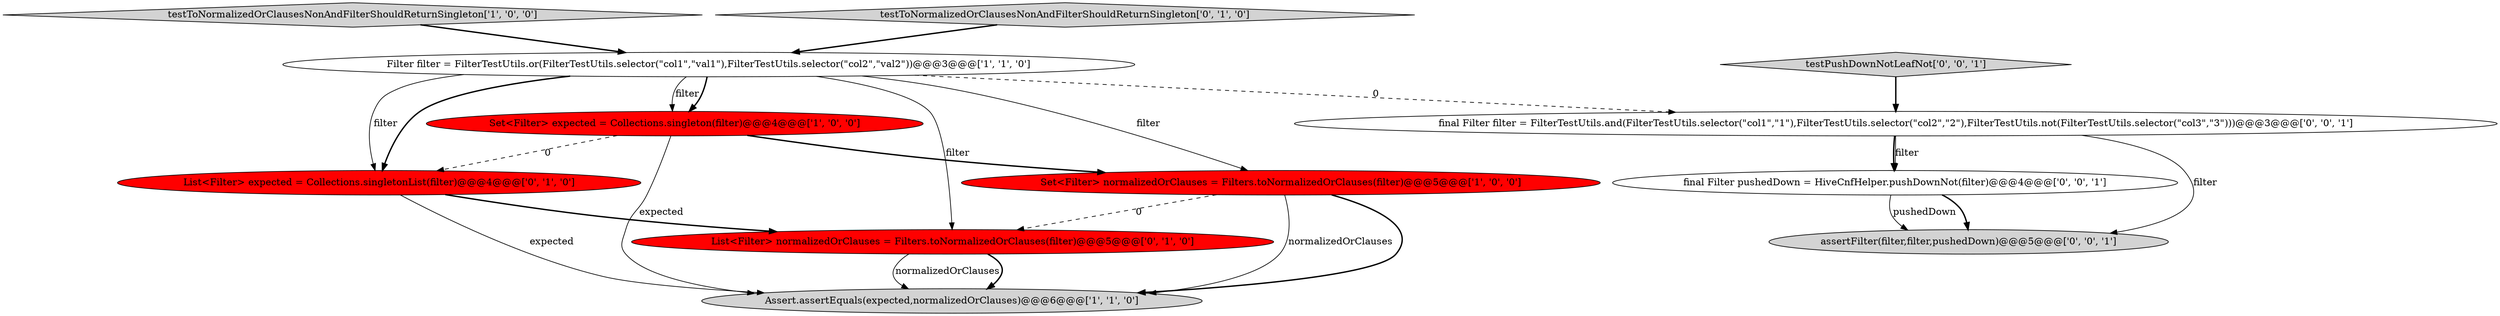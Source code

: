 digraph {
5 [style = filled, label = "List<Filter> expected = Collections.singletonList(filter)@@@4@@@['0', '1', '0']", fillcolor = red, shape = ellipse image = "AAA1AAABBB2BBB"];
3 [style = filled, label = "Filter filter = FilterTestUtils.or(FilterTestUtils.selector(\"col1\",\"val1\"),FilterTestUtils.selector(\"col2\",\"val2\"))@@@3@@@['1', '1', '0']", fillcolor = white, shape = ellipse image = "AAA0AAABBB1BBB"];
9 [style = filled, label = "testPushDownNotLeafNot['0', '0', '1']", fillcolor = lightgray, shape = diamond image = "AAA0AAABBB3BBB"];
2 [style = filled, label = "testToNormalizedOrClausesNonAndFilterShouldReturnSingleton['1', '0', '0']", fillcolor = lightgray, shape = diamond image = "AAA0AAABBB1BBB"];
0 [style = filled, label = "Set<Filter> expected = Collections.singleton(filter)@@@4@@@['1', '0', '0']", fillcolor = red, shape = ellipse image = "AAA1AAABBB1BBB"];
10 [style = filled, label = "final Filter filter = FilterTestUtils.and(FilterTestUtils.selector(\"col1\",\"1\"),FilterTestUtils.selector(\"col2\",\"2\"),FilterTestUtils.not(FilterTestUtils.selector(\"col3\",\"3\")))@@@3@@@['0', '0', '1']", fillcolor = white, shape = ellipse image = "AAA0AAABBB3BBB"];
4 [style = filled, label = "Set<Filter> normalizedOrClauses = Filters.toNormalizedOrClauses(filter)@@@5@@@['1', '0', '0']", fillcolor = red, shape = ellipse image = "AAA1AAABBB1BBB"];
1 [style = filled, label = "Assert.assertEquals(expected,normalizedOrClauses)@@@6@@@['1', '1', '0']", fillcolor = lightgray, shape = ellipse image = "AAA0AAABBB1BBB"];
11 [style = filled, label = "assertFilter(filter,filter,pushedDown)@@@5@@@['0', '0', '1']", fillcolor = lightgray, shape = ellipse image = "AAA0AAABBB3BBB"];
7 [style = filled, label = "testToNormalizedOrClausesNonAndFilterShouldReturnSingleton['0', '1', '0']", fillcolor = lightgray, shape = diamond image = "AAA0AAABBB2BBB"];
8 [style = filled, label = "final Filter pushedDown = HiveCnfHelper.pushDownNot(filter)@@@4@@@['0', '0', '1']", fillcolor = white, shape = ellipse image = "AAA0AAABBB3BBB"];
6 [style = filled, label = "List<Filter> normalizedOrClauses = Filters.toNormalizedOrClauses(filter)@@@5@@@['0', '1', '0']", fillcolor = red, shape = ellipse image = "AAA1AAABBB2BBB"];
3->0 [style = solid, label="filter"];
10->8 [style = solid, label="filter"];
3->6 [style = solid, label="filter"];
0->5 [style = dashed, label="0"];
2->3 [style = bold, label=""];
6->1 [style = solid, label="normalizedOrClauses"];
4->1 [style = solid, label="normalizedOrClauses"];
9->10 [style = bold, label=""];
4->6 [style = dashed, label="0"];
7->3 [style = bold, label=""];
3->0 [style = bold, label=""];
3->5 [style = solid, label="filter"];
5->1 [style = solid, label="expected"];
6->1 [style = bold, label=""];
3->5 [style = bold, label=""];
5->6 [style = bold, label=""];
10->8 [style = bold, label=""];
0->4 [style = bold, label=""];
0->1 [style = solid, label="expected"];
4->1 [style = bold, label=""];
10->11 [style = solid, label="filter"];
3->10 [style = dashed, label="0"];
8->11 [style = bold, label=""];
8->11 [style = solid, label="pushedDown"];
3->4 [style = solid, label="filter"];
}
